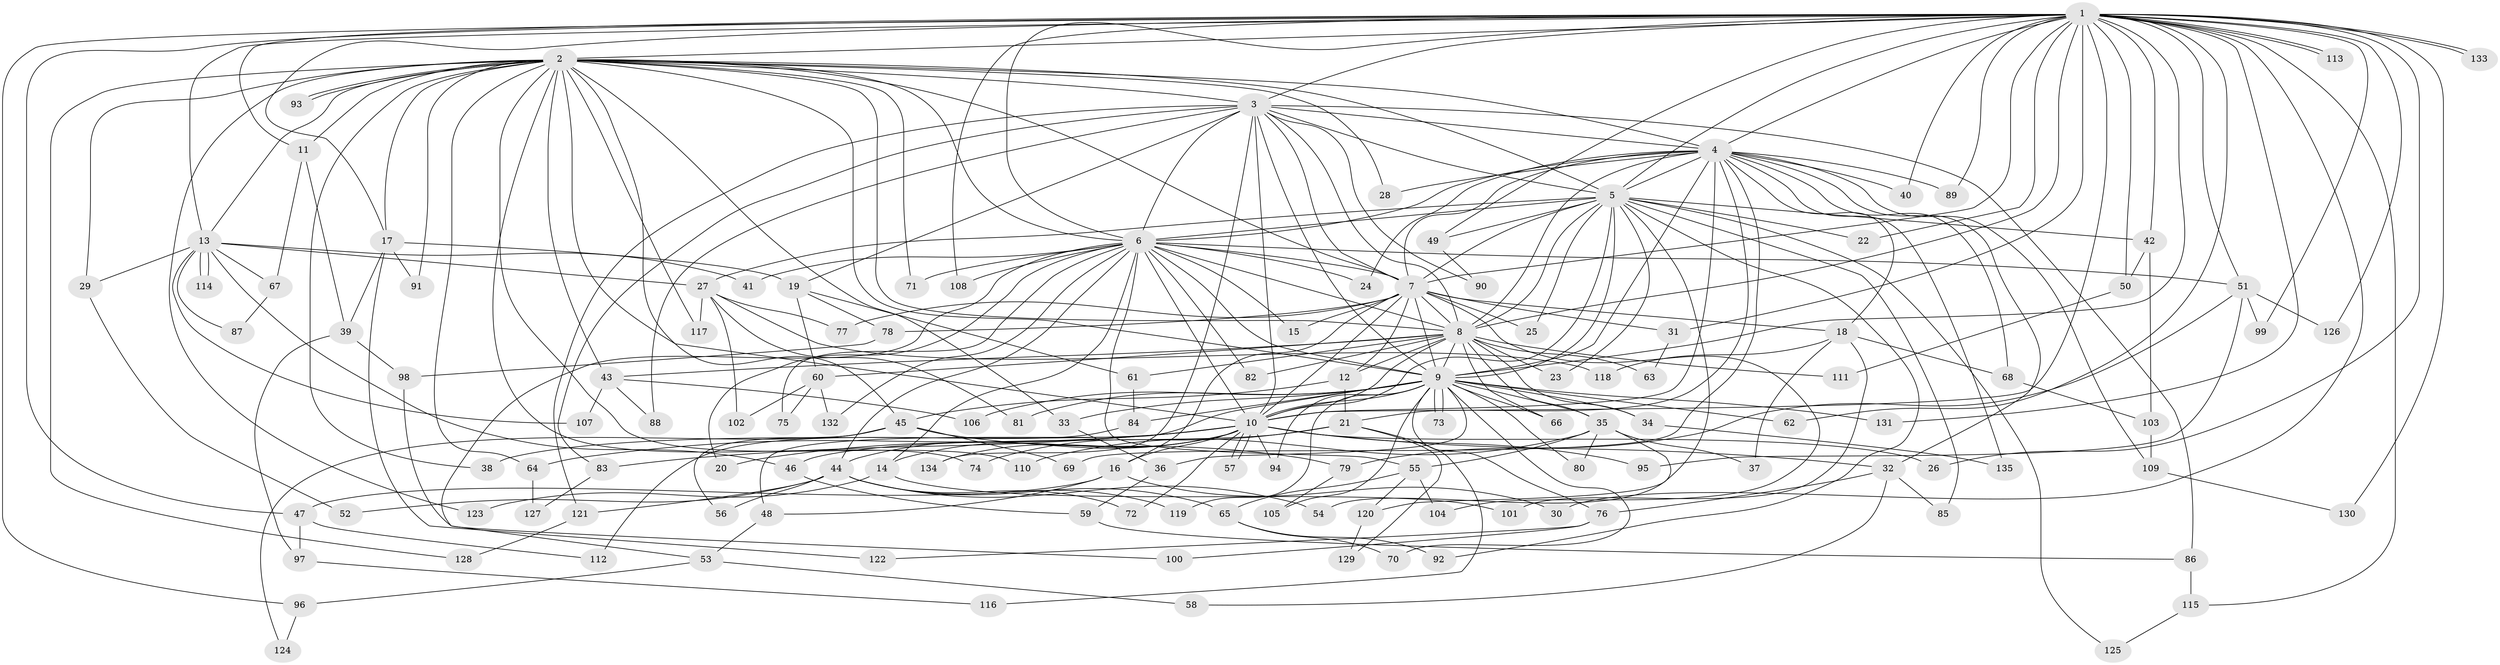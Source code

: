 // coarse degree distribution, {6: 0.14634146341463414, 16: 0.04878048780487805, 3: 0.17073170731707318, 18: 0.04878048780487805, 2: 0.0975609756097561, 20: 0.024390243902439025, 8: 0.024390243902439025, 14: 0.024390243902439025, 1: 0.14634146341463414, 7: 0.07317073170731707, 9: 0.024390243902439025, 5: 0.04878048780487805, 4: 0.0975609756097561, 11: 0.024390243902439025}
// Generated by graph-tools (version 1.1) at 2025/36/03/04/25 23:36:31]
// undirected, 135 vertices, 295 edges
graph export_dot {
  node [color=gray90,style=filled];
  1;
  2;
  3;
  4;
  5;
  6;
  7;
  8;
  9;
  10;
  11;
  12;
  13;
  14;
  15;
  16;
  17;
  18;
  19;
  20;
  21;
  22;
  23;
  24;
  25;
  26;
  27;
  28;
  29;
  30;
  31;
  32;
  33;
  34;
  35;
  36;
  37;
  38;
  39;
  40;
  41;
  42;
  43;
  44;
  45;
  46;
  47;
  48;
  49;
  50;
  51;
  52;
  53;
  54;
  55;
  56;
  57;
  58;
  59;
  60;
  61;
  62;
  63;
  64;
  65;
  66;
  67;
  68;
  69;
  70;
  71;
  72;
  73;
  74;
  75;
  76;
  77;
  78;
  79;
  80;
  81;
  82;
  83;
  84;
  85;
  86;
  87;
  88;
  89;
  90;
  91;
  92;
  93;
  94;
  95;
  96;
  97;
  98;
  99;
  100;
  101;
  102;
  103;
  104;
  105;
  106;
  107;
  108;
  109;
  110;
  111;
  112;
  113;
  114;
  115;
  116;
  117;
  118;
  119;
  120;
  121;
  122;
  123;
  124;
  125;
  126;
  127;
  128;
  129;
  130;
  131;
  132;
  133;
  134;
  135;
  1 -- 2;
  1 -- 3;
  1 -- 4;
  1 -- 5;
  1 -- 6;
  1 -- 7;
  1 -- 8;
  1 -- 9;
  1 -- 10;
  1 -- 11;
  1 -- 13;
  1 -- 17;
  1 -- 22;
  1 -- 26;
  1 -- 30;
  1 -- 31;
  1 -- 40;
  1 -- 42;
  1 -- 47;
  1 -- 49;
  1 -- 50;
  1 -- 51;
  1 -- 62;
  1 -- 89;
  1 -- 96;
  1 -- 99;
  1 -- 108;
  1 -- 113;
  1 -- 113;
  1 -- 115;
  1 -- 126;
  1 -- 130;
  1 -- 131;
  1 -- 133;
  1 -- 133;
  2 -- 3;
  2 -- 4;
  2 -- 5;
  2 -- 6;
  2 -- 7;
  2 -- 8;
  2 -- 9;
  2 -- 10;
  2 -- 11;
  2 -- 13;
  2 -- 17;
  2 -- 28;
  2 -- 29;
  2 -- 33;
  2 -- 38;
  2 -- 43;
  2 -- 45;
  2 -- 64;
  2 -- 71;
  2 -- 74;
  2 -- 91;
  2 -- 93;
  2 -- 93;
  2 -- 110;
  2 -- 117;
  2 -- 123;
  2 -- 128;
  3 -- 4;
  3 -- 5;
  3 -- 6;
  3 -- 7;
  3 -- 8;
  3 -- 9;
  3 -- 10;
  3 -- 19;
  3 -- 83;
  3 -- 86;
  3 -- 88;
  3 -- 90;
  3 -- 121;
  3 -- 134;
  4 -- 5;
  4 -- 6;
  4 -- 7;
  4 -- 8;
  4 -- 9;
  4 -- 10;
  4 -- 18;
  4 -- 21;
  4 -- 24;
  4 -- 28;
  4 -- 32;
  4 -- 40;
  4 -- 68;
  4 -- 69;
  4 -- 89;
  4 -- 109;
  4 -- 135;
  5 -- 6;
  5 -- 7;
  5 -- 8;
  5 -- 9;
  5 -- 10;
  5 -- 22;
  5 -- 23;
  5 -- 25;
  5 -- 27;
  5 -- 42;
  5 -- 49;
  5 -- 54;
  5 -- 85;
  5 -- 92;
  5 -- 125;
  6 -- 7;
  6 -- 8;
  6 -- 9;
  6 -- 10;
  6 -- 14;
  6 -- 15;
  6 -- 20;
  6 -- 24;
  6 -- 41;
  6 -- 44;
  6 -- 51;
  6 -- 53;
  6 -- 55;
  6 -- 71;
  6 -- 75;
  6 -- 82;
  6 -- 108;
  6 -- 132;
  7 -- 8;
  7 -- 9;
  7 -- 10;
  7 -- 12;
  7 -- 15;
  7 -- 16;
  7 -- 18;
  7 -- 25;
  7 -- 31;
  7 -- 77;
  7 -- 78;
  7 -- 104;
  8 -- 9;
  8 -- 10;
  8 -- 12;
  8 -- 23;
  8 -- 34;
  8 -- 35;
  8 -- 43;
  8 -- 60;
  8 -- 61;
  8 -- 63;
  8 -- 66;
  8 -- 82;
  8 -- 111;
  9 -- 10;
  9 -- 33;
  9 -- 34;
  9 -- 35;
  9 -- 36;
  9 -- 48;
  9 -- 62;
  9 -- 66;
  9 -- 70;
  9 -- 73;
  9 -- 73;
  9 -- 76;
  9 -- 80;
  9 -- 81;
  9 -- 84;
  9 -- 94;
  9 -- 105;
  9 -- 106;
  9 -- 119;
  9 -- 131;
  10 -- 14;
  10 -- 16;
  10 -- 20;
  10 -- 26;
  10 -- 32;
  10 -- 38;
  10 -- 44;
  10 -- 57;
  10 -- 57;
  10 -- 64;
  10 -- 72;
  10 -- 83;
  10 -- 94;
  10 -- 95;
  10 -- 134;
  11 -- 39;
  11 -- 67;
  12 -- 21;
  12 -- 45;
  13 -- 27;
  13 -- 29;
  13 -- 41;
  13 -- 46;
  13 -- 67;
  13 -- 87;
  13 -- 107;
  13 -- 114;
  13 -- 114;
  14 -- 101;
  14 -- 123;
  16 -- 30;
  16 -- 47;
  16 -- 48;
  17 -- 19;
  17 -- 39;
  17 -- 91;
  17 -- 122;
  18 -- 37;
  18 -- 68;
  18 -- 101;
  18 -- 118;
  19 -- 60;
  19 -- 61;
  19 -- 78;
  21 -- 46;
  21 -- 74;
  21 -- 116;
  21 -- 129;
  27 -- 77;
  27 -- 81;
  27 -- 102;
  27 -- 117;
  27 -- 118;
  29 -- 52;
  31 -- 63;
  32 -- 58;
  32 -- 76;
  32 -- 85;
  33 -- 36;
  34 -- 135;
  35 -- 37;
  35 -- 55;
  35 -- 80;
  35 -- 110;
  35 -- 120;
  36 -- 59;
  39 -- 97;
  39 -- 98;
  42 -- 50;
  42 -- 103;
  43 -- 88;
  43 -- 106;
  43 -- 107;
  44 -- 52;
  44 -- 54;
  44 -- 56;
  44 -- 65;
  44 -- 72;
  44 -- 119;
  44 -- 121;
  45 -- 56;
  45 -- 69;
  45 -- 79;
  45 -- 124;
  46 -- 59;
  47 -- 97;
  47 -- 112;
  48 -- 53;
  49 -- 90;
  50 -- 111;
  51 -- 79;
  51 -- 95;
  51 -- 99;
  51 -- 126;
  53 -- 58;
  53 -- 96;
  55 -- 65;
  55 -- 104;
  55 -- 120;
  59 -- 86;
  60 -- 75;
  60 -- 102;
  60 -- 132;
  61 -- 84;
  64 -- 127;
  65 -- 70;
  65 -- 92;
  67 -- 87;
  68 -- 103;
  76 -- 100;
  76 -- 122;
  78 -- 98;
  79 -- 105;
  83 -- 127;
  84 -- 112;
  86 -- 115;
  96 -- 124;
  97 -- 116;
  98 -- 100;
  103 -- 109;
  109 -- 130;
  115 -- 125;
  120 -- 129;
  121 -- 128;
}
